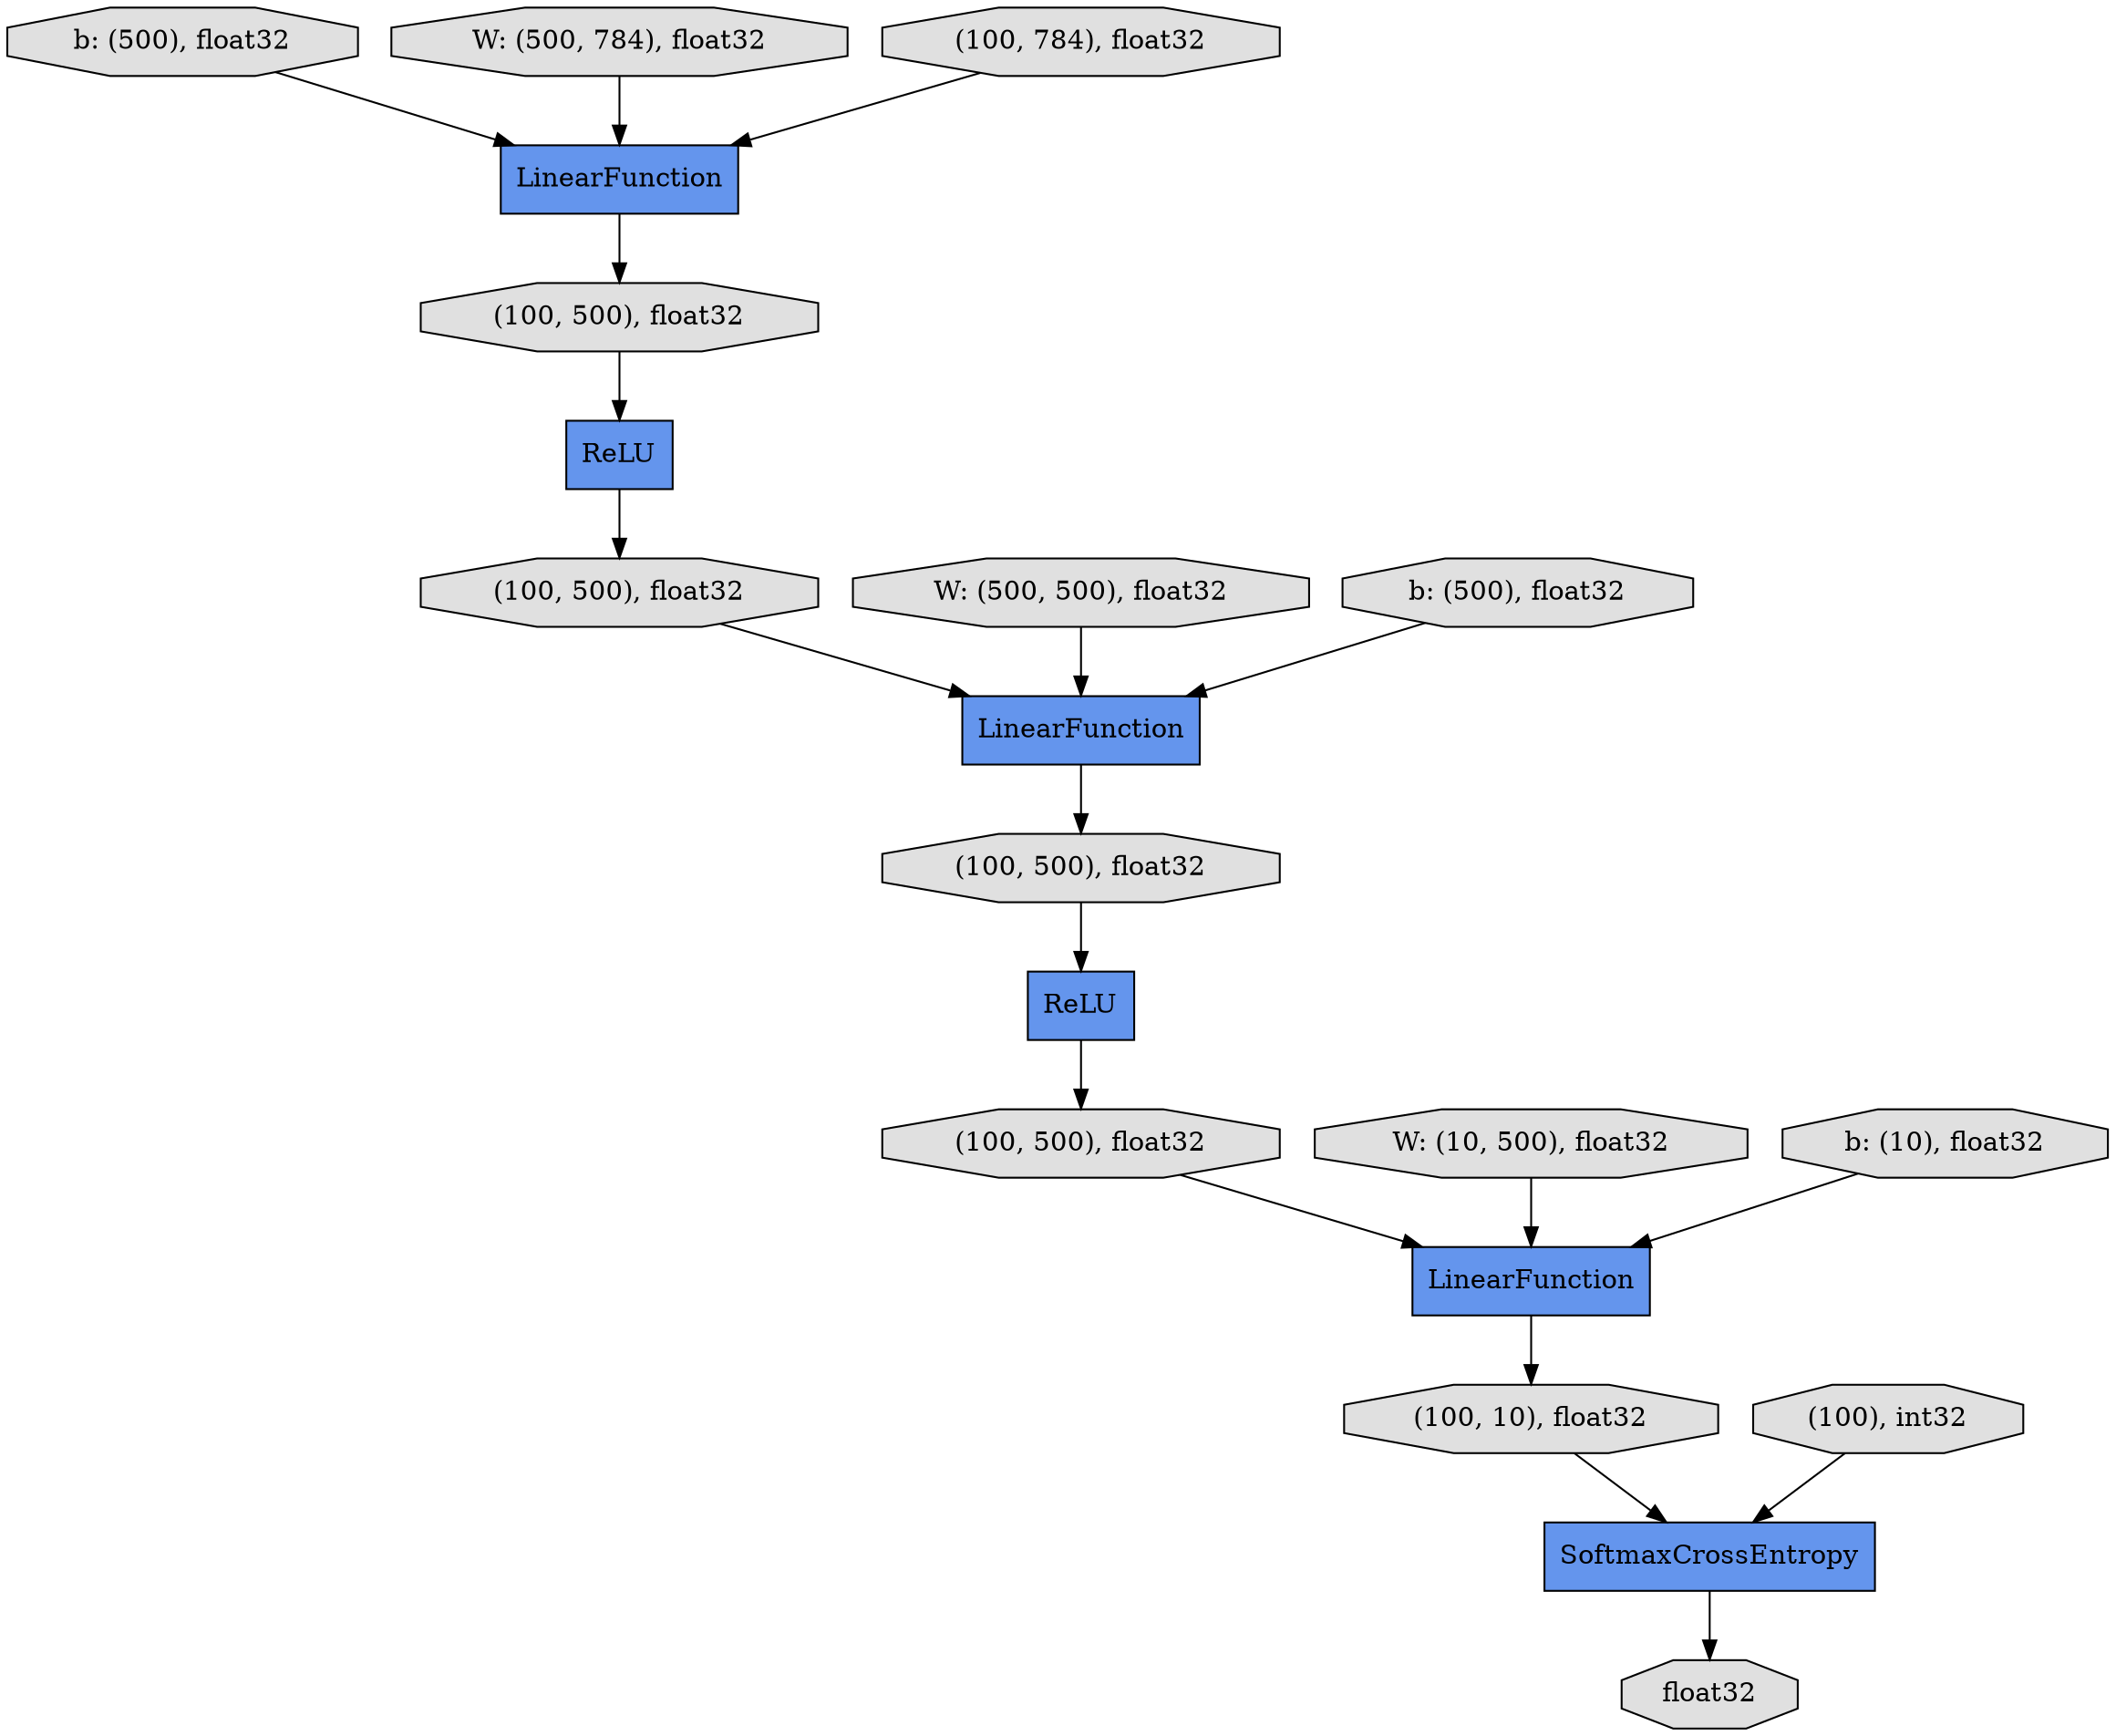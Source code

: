 digraph graphname{rankdir=TB;140162949025296 [label="b: (500), float32",shape="octagon",fillcolor="#E0E0E0",style="filled"];140163092502568 [label="(100), int32",shape="octagon",fillcolor="#E0E0E0",style="filled"];140163092501896 [label="(100, 500), float32",shape="octagon",fillcolor="#E0E0E0",style="filled"];140163092502064 [label="(100, 500), float32",shape="octagon",fillcolor="#E0E0E0",style="filled"];140163092501560 [label="(100, 500), float32",shape="octagon",fillcolor="#E0E0E0",style="filled"];140163092502624 [label="float32",shape="octagon",fillcolor="#E0E0E0",style="filled"];140163092502120 [label="LinearFunction",shape="record",fillcolor="#6495ED",style="filled"];140162949025408 [label="W: (500, 500), float32",shape="octagon",fillcolor="#E0E0E0",style="filled"];140162950584472 [label="W: (10, 500), float32",shape="octagon",fillcolor="#E0E0E0",style="filled"];140163092502176 [label="ReLU",shape="record",fillcolor="#6495ED",style="filled"];140162820982880 [label="ReLU",shape="record",fillcolor="#6495ED",style="filled"];140163170961840 [label="LinearFunction",shape="record",fillcolor="#6495ED",style="filled"];140162951716992 [label="W: (500, 784), float32",shape="octagon",fillcolor="#E0E0E0",style="filled"];140163092501728 [label="(100, 784), float32",shape="octagon",fillcolor="#E0E0E0",style="filled"];140163092502288 [label="(100, 500), float32",shape="octagon",fillcolor="#E0E0E0",style="filled"];140162950456600 [label="b: (10), float32",shape="octagon",fillcolor="#E0E0E0",style="filled"];140162949237056 [label="b: (500), float32",shape="octagon",fillcolor="#E0E0E0",style="filled"];140163092501840 [label="SoftmaxCrossEntropy",shape="record",fillcolor="#6495ED",style="filled"];140163092502400 [label="LinearFunction",shape="record",fillcolor="#6495ED",style="filled"];140163092502456 [label="(100, 10), float32",shape="octagon",fillcolor="#E0E0E0",style="filled"];140163170961840 -> 140163092501560;140163092502176 -> 140163092502288;140163092502456 -> 140163092501840;140163092502568 -> 140163092501840;140163092502400 -> 140163092502456;140162949025296 -> 140163170961840;140162820982880 -> 140163092502064;140163092501728 -> 140163170961840;140163092502288 -> 140163092502400;140162950456600 -> 140163092502400;140163092502120 -> 140163092501896;140163092502064 -> 140163092502120;140162949237056 -> 140163092502120;140163092501840 -> 140163092502624;140162949025408 -> 140163092502120;140162950584472 -> 140163092502400;140163092501560 -> 140162820982880;140162951716992 -> 140163170961840;140163092501896 -> 140163092502176;}